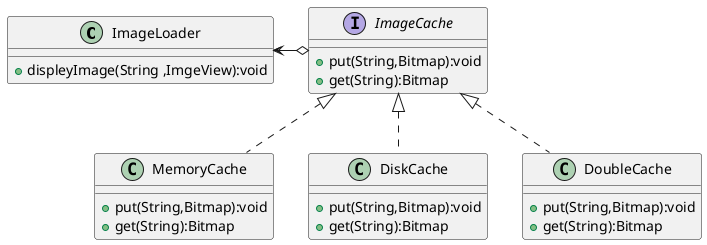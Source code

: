 @startuml

class ImageLoader
interface ImageCache
class MemoryCache
class DiskCache
class DoubleCache

ImageLoader <-o ImageCache
ImageCache <|.. MemoryCache
ImageCache <|.. DiskCache
ImageCache <|.. DoubleCache


class ImageLoader{
    +displeyImage(String ,ImgeView):void
}
interface ImageCache{
    +put(String,Bitmap):void
    +get(String):Bitmap
}
class MemoryCache{
      +put(String,Bitmap):void
        +get(String):Bitmap
}
class DiskCache{
    +put(String,Bitmap):void
    +get(String):Bitmap
}
class DoubleCache{
    +put(String,Bitmap):void
    +get(String):Bitmap
}

@enduml
